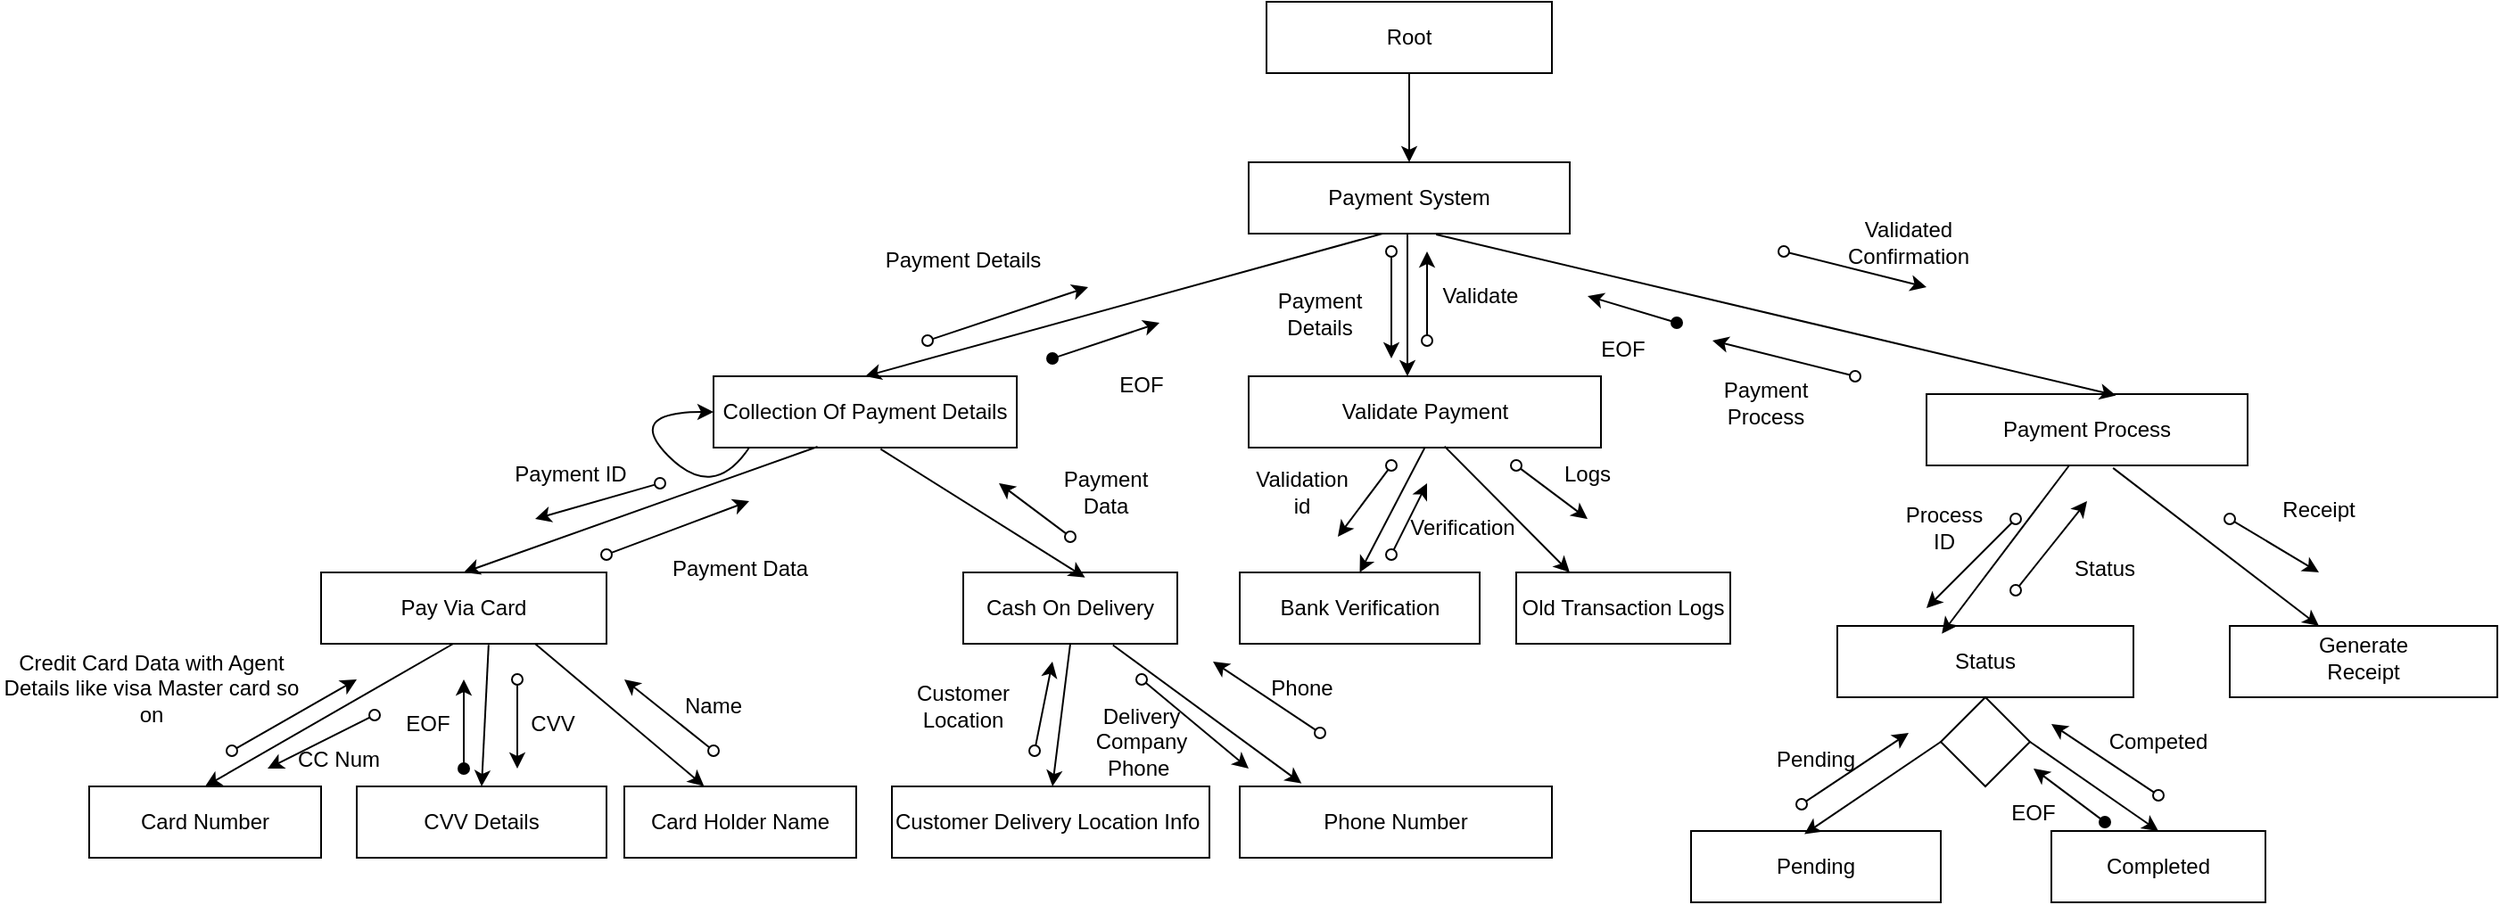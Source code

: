 <mxfile version="26.0.2">
  <diagram name="Page-1" id="s6cHi1xrj8oQsh285YDH">
    <mxGraphModel dx="2219" dy="753" grid="1" gridSize="10" guides="1" tooltips="1" connect="1" arrows="1" fold="1" page="1" pageScale="1" pageWidth="827" pageHeight="1169" math="0" shadow="0">
      <root>
        <mxCell id="0" />
        <mxCell id="1" parent="0" />
        <mxCell id="kylDAHYtEkXIf0N8Nk04-5" style="edgeStyle=orthogonalEdgeStyle;rounded=0;orthogonalLoop=1;jettySize=auto;html=1;entryX=0.5;entryY=0;entryDx=0;entryDy=0;" edge="1" parent="1" source="kylDAHYtEkXIf0N8Nk04-1" target="kylDAHYtEkXIf0N8Nk04-3">
          <mxGeometry relative="1" as="geometry" />
        </mxCell>
        <mxCell id="kylDAHYtEkXIf0N8Nk04-1" value="Root" style="rounded=0;whiteSpace=wrap;html=1;" vertex="1" parent="1">
          <mxGeometry x="330" y="80" width="160" height="40" as="geometry" />
        </mxCell>
        <mxCell id="kylDAHYtEkXIf0N8Nk04-2" value="" style="rounded=0;whiteSpace=wrap;html=1;" vertex="1" parent="1">
          <mxGeometry x="310" y="210" width="170" as="geometry" />
        </mxCell>
        <mxCell id="kylDAHYtEkXIf0N8Nk04-9" style="edgeStyle=orthogonalEdgeStyle;rounded=0;orthogonalLoop=1;jettySize=auto;html=1;" edge="1" parent="1" source="kylDAHYtEkXIf0N8Nk04-3" target="kylDAHYtEkXIf0N8Nk04-8">
          <mxGeometry relative="1" as="geometry">
            <Array as="points">
              <mxPoint x="409" y="230" />
              <mxPoint x="409" y="230" />
            </Array>
          </mxGeometry>
        </mxCell>
        <mxCell id="kylDAHYtEkXIf0N8Nk04-3" value="Payment System" style="rounded=0;whiteSpace=wrap;html=1;" vertex="1" parent="1">
          <mxGeometry x="320" y="170" width="180" height="40" as="geometry" />
        </mxCell>
        <mxCell id="kylDAHYtEkXIf0N8Nk04-4" value="Collection Of Payment Details" style="rounded=0;whiteSpace=wrap;html=1;" vertex="1" parent="1">
          <mxGeometry x="20" y="290" width="170" height="40" as="geometry" />
        </mxCell>
        <mxCell id="kylDAHYtEkXIf0N8Nk04-7" value="" style="endArrow=classic;html=1;rounded=0;entryX=0.5;entryY=0;entryDx=0;entryDy=0;" edge="1" parent="1" source="kylDAHYtEkXIf0N8Nk04-2" target="kylDAHYtEkXIf0N8Nk04-4">
          <mxGeometry width="50" height="50" relative="1" as="geometry">
            <mxPoint x="390" y="320" as="sourcePoint" />
            <mxPoint x="240" y="280" as="targetPoint" />
          </mxGeometry>
        </mxCell>
        <mxCell id="kylDAHYtEkXIf0N8Nk04-8" value="Validate Payment" style="rounded=0;whiteSpace=wrap;html=1;" vertex="1" parent="1">
          <mxGeometry x="320" y="290" width="197.5" height="40" as="geometry" />
        </mxCell>
        <mxCell id="kylDAHYtEkXIf0N8Nk04-10" value="Payment Process" style="rounded=0;whiteSpace=wrap;html=1;" vertex="1" parent="1">
          <mxGeometry x="700" y="300" width="180" height="40" as="geometry" />
        </mxCell>
        <mxCell id="kylDAHYtEkXIf0N8Nk04-11" value="" style="endArrow=classic;html=1;rounded=0;exitX=0.584;exitY=1.012;exitDx=0;exitDy=0;exitPerimeter=0;entryX=0.59;entryY=0.019;entryDx=0;entryDy=0;entryPerimeter=0;" edge="1" parent="1" source="kylDAHYtEkXIf0N8Nk04-3" target="kylDAHYtEkXIf0N8Nk04-10">
          <mxGeometry width="50" height="50" relative="1" as="geometry">
            <mxPoint x="370" y="410" as="sourcePoint" />
            <mxPoint x="590" y="280" as="targetPoint" />
          </mxGeometry>
        </mxCell>
        <mxCell id="kylDAHYtEkXIf0N8Nk04-12" value="Pay Via Card" style="rounded=0;whiteSpace=wrap;html=1;" vertex="1" parent="1">
          <mxGeometry x="-200" y="400" width="160" height="40" as="geometry" />
        </mxCell>
        <mxCell id="kylDAHYtEkXIf0N8Nk04-14" value="" style="endArrow=classic;html=1;rounded=0;exitX=0.343;exitY=0.988;exitDx=0;exitDy=0;exitPerimeter=0;entryX=0.5;entryY=0;entryDx=0;entryDy=0;" edge="1" parent="1" source="kylDAHYtEkXIf0N8Nk04-4" target="kylDAHYtEkXIf0N8Nk04-12">
          <mxGeometry width="50" height="50" relative="1" as="geometry">
            <mxPoint x="200" y="470" as="sourcePoint" />
            <mxPoint x="250" y="420" as="targetPoint" />
          </mxGeometry>
        </mxCell>
        <mxCell id="kylDAHYtEkXIf0N8Nk04-15" value="Cash On Delivery" style="rounded=0;whiteSpace=wrap;html=1;" vertex="1" parent="1">
          <mxGeometry x="160" y="400" width="120" height="40" as="geometry" />
        </mxCell>
        <mxCell id="kylDAHYtEkXIf0N8Nk04-16" value="" style="endArrow=classic;html=1;rounded=0;exitX=0.551;exitY=1.021;exitDx=0;exitDy=0;exitPerimeter=0;entryX=0.569;entryY=0.071;entryDx=0;entryDy=0;entryPerimeter=0;" edge="1" parent="1" source="kylDAHYtEkXIf0N8Nk04-4" target="kylDAHYtEkXIf0N8Nk04-15">
          <mxGeometry width="50" height="50" relative="1" as="geometry">
            <mxPoint x="10" y="550" as="sourcePoint" />
            <mxPoint x="60" y="500" as="targetPoint" />
          </mxGeometry>
        </mxCell>
        <mxCell id="kylDAHYtEkXIf0N8Nk04-17" value="Card Number" style="rounded=0;whiteSpace=wrap;html=1;" vertex="1" parent="1">
          <mxGeometry x="-330" y="520" width="130" height="40" as="geometry" />
        </mxCell>
        <mxCell id="kylDAHYtEkXIf0N8Nk04-18" value="" style="endArrow=classic;html=1;rounded=0;exitX=0.463;exitY=1;exitDx=0;exitDy=0;exitPerimeter=0;entryX=0.5;entryY=0;entryDx=0;entryDy=0;" edge="1" parent="1" source="kylDAHYtEkXIf0N8Nk04-12" target="kylDAHYtEkXIf0N8Nk04-17">
          <mxGeometry width="50" height="50" relative="1" as="geometry">
            <mxPoint x="140" y="580" as="sourcePoint" />
            <mxPoint x="190" y="530" as="targetPoint" />
          </mxGeometry>
        </mxCell>
        <mxCell id="kylDAHYtEkXIf0N8Nk04-19" value="CVV Details" style="rounded=0;whiteSpace=wrap;html=1;" vertex="1" parent="1">
          <mxGeometry x="-180" y="520" width="140" height="40" as="geometry" />
        </mxCell>
        <mxCell id="kylDAHYtEkXIf0N8Nk04-20" value="" style="endArrow=classic;html=1;rounded=0;exitX=0.587;exitY=1.016;exitDx=0;exitDy=0;exitPerimeter=0;entryX=0.5;entryY=0;entryDx=0;entryDy=0;" edge="1" parent="1" source="kylDAHYtEkXIf0N8Nk04-12" target="kylDAHYtEkXIf0N8Nk04-19">
          <mxGeometry width="50" height="50" relative="1" as="geometry">
            <mxPoint x="180" y="570" as="sourcePoint" />
            <mxPoint x="230" y="520" as="targetPoint" />
          </mxGeometry>
        </mxCell>
        <mxCell id="kylDAHYtEkXIf0N8Nk04-21" value="Card Holder Name" style="rounded=0;whiteSpace=wrap;html=1;" vertex="1" parent="1">
          <mxGeometry x="-30" y="520" width="130" height="40" as="geometry" />
        </mxCell>
        <mxCell id="kylDAHYtEkXIf0N8Nk04-22" value="" style="endArrow=classic;html=1;rounded=0;entryX=0.344;entryY=-0.004;entryDx=0;entryDy=0;entryPerimeter=0;exitX=0.75;exitY=1;exitDx=0;exitDy=0;" edge="1" parent="1" source="kylDAHYtEkXIf0N8Nk04-12" target="kylDAHYtEkXIf0N8Nk04-21">
          <mxGeometry width="50" height="50" relative="1" as="geometry">
            <mxPoint x="20" y="440" as="sourcePoint" />
            <mxPoint x="130" y="580" as="targetPoint" />
          </mxGeometry>
        </mxCell>
        <mxCell id="kylDAHYtEkXIf0N8Nk04-24" value="Customer Delivery Location Info&amp;nbsp;" style="rounded=0;whiteSpace=wrap;html=1;" vertex="1" parent="1">
          <mxGeometry x="120" y="520" width="178" height="40" as="geometry" />
        </mxCell>
        <mxCell id="kylDAHYtEkXIf0N8Nk04-25" value="" style="endArrow=classic;html=1;rounded=0;exitX=0.5;exitY=1;exitDx=0;exitDy=0;" edge="1" parent="1" source="kylDAHYtEkXIf0N8Nk04-15">
          <mxGeometry width="50" height="50" relative="1" as="geometry">
            <mxPoint x="270" y="440" as="sourcePoint" />
            <mxPoint x="210" y="520" as="targetPoint" />
          </mxGeometry>
        </mxCell>
        <mxCell id="kylDAHYtEkXIf0N8Nk04-26" value="Phone Number" style="rounded=0;whiteSpace=wrap;html=1;" vertex="1" parent="1">
          <mxGeometry x="315" y="520" width="175" height="40" as="geometry" />
        </mxCell>
        <mxCell id="kylDAHYtEkXIf0N8Nk04-27" value="" style="endArrow=classic;html=1;rounded=0;exitX=0.699;exitY=1.018;exitDx=0;exitDy=0;exitPerimeter=0;entryX=0.198;entryY=-0.042;entryDx=0;entryDy=0;entryPerimeter=0;" edge="1" parent="1" source="kylDAHYtEkXIf0N8Nk04-15" target="kylDAHYtEkXIf0N8Nk04-26">
          <mxGeometry width="50" height="50" relative="1" as="geometry">
            <mxPoint x="200" y="690" as="sourcePoint" />
            <mxPoint x="250" y="640" as="targetPoint" />
          </mxGeometry>
        </mxCell>
        <mxCell id="kylDAHYtEkXIf0N8Nk04-28" value="Bank Verification" style="rounded=0;whiteSpace=wrap;html=1;" vertex="1" parent="1">
          <mxGeometry x="315" y="400" width="134.5" height="40" as="geometry" />
        </mxCell>
        <mxCell id="kylDAHYtEkXIf0N8Nk04-30" value="" style="endArrow=classic;html=1;rounded=0;exitX=0.5;exitY=1;exitDx=0;exitDy=0;entryX=0.5;entryY=0;entryDx=0;entryDy=0;" edge="1" parent="1" source="kylDAHYtEkXIf0N8Nk04-8" target="kylDAHYtEkXIf0N8Nk04-28">
          <mxGeometry width="50" height="50" relative="1" as="geometry">
            <mxPoint x="600" y="520" as="sourcePoint" />
            <mxPoint x="650" y="470" as="targetPoint" />
          </mxGeometry>
        </mxCell>
        <mxCell id="kylDAHYtEkXIf0N8Nk04-31" value="Old Transaction Logs" style="rounded=0;whiteSpace=wrap;html=1;" vertex="1" parent="1">
          <mxGeometry x="470" y="400" width="120" height="40" as="geometry" />
        </mxCell>
        <mxCell id="kylDAHYtEkXIf0N8Nk04-32" value="" style="endArrow=classic;html=1;rounded=0;exitX=0.556;exitY=0.983;exitDx=0;exitDy=0;exitPerimeter=0;entryX=0.25;entryY=0;entryDx=0;entryDy=0;" edge="1" parent="1" source="kylDAHYtEkXIf0N8Nk04-8" target="kylDAHYtEkXIf0N8Nk04-31">
          <mxGeometry width="50" height="50" relative="1" as="geometry">
            <mxPoint x="530" y="540" as="sourcePoint" />
            <mxPoint x="580" y="490" as="targetPoint" />
          </mxGeometry>
        </mxCell>
        <mxCell id="kylDAHYtEkXIf0N8Nk04-33" value="" style="endArrow=classic;html=1;rounded=0;startArrow=oval;startFill=0;" edge="1" parent="1">
          <mxGeometry width="50" height="50" relative="1" as="geometry">
            <mxPoint x="-10" y="350" as="sourcePoint" />
            <mxPoint x="-80" y="370" as="targetPoint" />
          </mxGeometry>
        </mxCell>
        <mxCell id="kylDAHYtEkXIf0N8Nk04-34" value="Payment ID" style="text;html=1;align=center;verticalAlign=middle;whiteSpace=wrap;rounded=0;" vertex="1" parent="1">
          <mxGeometry x="-100" y="330" width="80" height="30" as="geometry" />
        </mxCell>
        <mxCell id="kylDAHYtEkXIf0N8Nk04-35" value="" style="endArrow=classic;html=1;rounded=0;startArrow=oval;startFill=0;" edge="1" parent="1">
          <mxGeometry width="50" height="50" relative="1" as="geometry">
            <mxPoint x="-40" y="390" as="sourcePoint" />
            <mxPoint x="40" y="360" as="targetPoint" />
          </mxGeometry>
        </mxCell>
        <mxCell id="kylDAHYtEkXIf0N8Nk04-36" value="Payment Data" style="text;html=1;align=center;verticalAlign=middle;whiteSpace=wrap;rounded=0;" vertex="1" parent="1">
          <mxGeometry x="-15" y="380" width="100" height="35" as="geometry" />
        </mxCell>
        <mxCell id="kylDAHYtEkXIf0N8Nk04-37" value="" style="endArrow=classic;html=1;rounded=0;startArrow=oval;startFill=0;" edge="1" parent="1">
          <mxGeometry width="50" height="50" relative="1" as="geometry">
            <mxPoint x="-170" y="480" as="sourcePoint" />
            <mxPoint x="-230" y="510" as="targetPoint" />
          </mxGeometry>
        </mxCell>
        <mxCell id="kylDAHYtEkXIf0N8Nk04-38" value="CC Num" style="text;html=1;align=center;verticalAlign=middle;whiteSpace=wrap;rounded=0;" vertex="1" parent="1">
          <mxGeometry x="-220" y="490" width="60" height="30" as="geometry" />
        </mxCell>
        <mxCell id="kylDAHYtEkXIf0N8Nk04-40" value="" style="endArrow=classic;html=1;rounded=0;startArrow=oval;startFill=0;" edge="1" parent="1">
          <mxGeometry width="50" height="50" relative="1" as="geometry">
            <mxPoint x="-250" y="500" as="sourcePoint" />
            <mxPoint x="-180" y="460" as="targetPoint" />
          </mxGeometry>
        </mxCell>
        <mxCell id="kylDAHYtEkXIf0N8Nk04-41" value="Credit Card Data with Agent Details like visa Master card so on" style="text;html=1;align=center;verticalAlign=middle;whiteSpace=wrap;rounded=0;" vertex="1" parent="1">
          <mxGeometry x="-380" y="450" width="170" height="30" as="geometry" />
        </mxCell>
        <mxCell id="kylDAHYtEkXIf0N8Nk04-42" value="" style="endArrow=classic;html=1;rounded=0;startArrow=oval;startFill=0;" edge="1" parent="1">
          <mxGeometry width="50" height="50" relative="1" as="geometry">
            <mxPoint x="-90" y="460" as="sourcePoint" />
            <mxPoint x="-90" y="510" as="targetPoint" />
          </mxGeometry>
        </mxCell>
        <mxCell id="kylDAHYtEkXIf0N8Nk04-45" value="CVV" style="text;html=1;align=center;verticalAlign=middle;whiteSpace=wrap;rounded=0;" vertex="1" parent="1">
          <mxGeometry x="-100" y="470" width="60" height="30" as="geometry" />
        </mxCell>
        <mxCell id="kylDAHYtEkXIf0N8Nk04-46" value="" style="endArrow=classic;html=1;rounded=0;startArrow=oval;startFill=0;" edge="1" parent="1">
          <mxGeometry width="50" height="50" relative="1" as="geometry">
            <mxPoint x="20" y="500" as="sourcePoint" />
            <mxPoint x="-30" y="460" as="targetPoint" />
          </mxGeometry>
        </mxCell>
        <mxCell id="kylDAHYtEkXIf0N8Nk04-47" value="Name" style="text;html=1;align=center;verticalAlign=middle;whiteSpace=wrap;rounded=0;" vertex="1" parent="1">
          <mxGeometry x="-10" y="460" width="60" height="30" as="geometry" />
        </mxCell>
        <mxCell id="kylDAHYtEkXIf0N8Nk04-48" value="" style="endArrow=classic;html=1;rounded=0;startArrow=oval;startFill=1;" edge="1" parent="1">
          <mxGeometry width="50" height="50" relative="1" as="geometry">
            <mxPoint x="-120" y="510" as="sourcePoint" />
            <mxPoint x="-120" y="460" as="targetPoint" />
          </mxGeometry>
        </mxCell>
        <mxCell id="kylDAHYtEkXIf0N8Nk04-49" value="EOF" style="text;html=1;align=center;verticalAlign=middle;whiteSpace=wrap;rounded=0;" vertex="1" parent="1">
          <mxGeometry x="-170" y="470" width="60" height="30" as="geometry" />
        </mxCell>
        <mxCell id="kylDAHYtEkXIf0N8Nk04-50" value="Payment Details" style="text;html=1;align=center;verticalAlign=middle;whiteSpace=wrap;rounded=0;" vertex="1" parent="1">
          <mxGeometry x="100" y="210" width="120" height="30" as="geometry" />
        </mxCell>
        <mxCell id="kylDAHYtEkXIf0N8Nk04-51" value="" style="endArrow=classic;html=1;rounded=0;startArrow=oval;startFill=0;" edge="1" parent="1">
          <mxGeometry width="50" height="50" relative="1" as="geometry">
            <mxPoint x="140" y="270" as="sourcePoint" />
            <mxPoint x="230" y="240" as="targetPoint" />
          </mxGeometry>
        </mxCell>
        <mxCell id="kylDAHYtEkXIf0N8Nk04-53" value="" style="endArrow=classic;html=1;rounded=0;startArrow=oval;startFill=1;" edge="1" parent="1">
          <mxGeometry width="50" height="50" relative="1" as="geometry">
            <mxPoint x="210" y="280" as="sourcePoint" />
            <mxPoint x="270" y="260" as="targetPoint" />
          </mxGeometry>
        </mxCell>
        <mxCell id="kylDAHYtEkXIf0N8Nk04-54" value="EOF" style="text;html=1;align=center;verticalAlign=middle;whiteSpace=wrap;rounded=0;" vertex="1" parent="1">
          <mxGeometry x="230" y="280" width="60" height="30" as="geometry" />
        </mxCell>
        <mxCell id="kylDAHYtEkXIf0N8Nk04-55" value="" style="endArrow=classic;html=1;rounded=0;startArrow=oval;startFill=0;" edge="1" parent="1">
          <mxGeometry width="50" height="50" relative="1" as="geometry">
            <mxPoint x="200" y="500" as="sourcePoint" />
            <mxPoint x="210" y="450" as="targetPoint" />
          </mxGeometry>
        </mxCell>
        <mxCell id="kylDAHYtEkXIf0N8Nk04-56" value="Customer Location" style="text;html=1;align=center;verticalAlign=middle;whiteSpace=wrap;rounded=0;" vertex="1" parent="1">
          <mxGeometry x="130" y="460" width="60" height="30" as="geometry" />
        </mxCell>
        <mxCell id="kylDAHYtEkXIf0N8Nk04-58" value="" style="endArrow=classic;html=1;rounded=0;startArrow=oval;startFill=0;" edge="1" parent="1">
          <mxGeometry width="50" height="50" relative="1" as="geometry">
            <mxPoint x="360" y="490" as="sourcePoint" />
            <mxPoint x="300" y="450" as="targetPoint" />
          </mxGeometry>
        </mxCell>
        <mxCell id="kylDAHYtEkXIf0N8Nk04-59" value="Phone" style="text;html=1;align=center;verticalAlign=middle;whiteSpace=wrap;rounded=0;" vertex="1" parent="1">
          <mxGeometry x="320" y="450" width="60" height="30" as="geometry" />
        </mxCell>
        <mxCell id="kylDAHYtEkXIf0N8Nk04-60" value="" style="endArrow=classic;html=1;rounded=0;startArrow=oval;startFill=0;" edge="1" parent="1">
          <mxGeometry width="50" height="50" relative="1" as="geometry">
            <mxPoint x="260" y="460" as="sourcePoint" />
            <mxPoint x="320" y="510" as="targetPoint" />
          </mxGeometry>
        </mxCell>
        <mxCell id="kylDAHYtEkXIf0N8Nk04-61" value="Delivery Company Phone&amp;nbsp;" style="text;html=1;align=center;verticalAlign=middle;whiteSpace=wrap;rounded=0;" vertex="1" parent="1">
          <mxGeometry x="230" y="480" width="60" height="30" as="geometry" />
        </mxCell>
        <mxCell id="kylDAHYtEkXIf0N8Nk04-62" value="" style="endArrow=classic;html=1;rounded=0;startArrow=oval;startFill=0;" edge="1" parent="1">
          <mxGeometry width="50" height="50" relative="1" as="geometry">
            <mxPoint x="220" y="380" as="sourcePoint" />
            <mxPoint x="180" y="350" as="targetPoint" />
          </mxGeometry>
        </mxCell>
        <mxCell id="kylDAHYtEkXIf0N8Nk04-63" value="Payment Data" style="text;html=1;align=center;verticalAlign=middle;whiteSpace=wrap;rounded=0;" vertex="1" parent="1">
          <mxGeometry x="210" y="340" width="60" height="30" as="geometry" />
        </mxCell>
        <mxCell id="kylDAHYtEkXIf0N8Nk04-64" value="" style="endArrow=classic;html=1;rounded=0;startArrow=oval;startFill=0;" edge="1" parent="1">
          <mxGeometry width="50" height="50" relative="1" as="geometry">
            <mxPoint x="400" y="220" as="sourcePoint" />
            <mxPoint x="400" y="280" as="targetPoint" />
          </mxGeometry>
        </mxCell>
        <mxCell id="kylDAHYtEkXIf0N8Nk04-65" value="Payment Details" style="text;html=1;align=center;verticalAlign=middle;whiteSpace=wrap;rounded=0;" vertex="1" parent="1">
          <mxGeometry x="330" y="240" width="60" height="30" as="geometry" />
        </mxCell>
        <mxCell id="kylDAHYtEkXIf0N8Nk04-66" value="" style="endArrow=classic;html=1;rounded=0;startArrow=oval;startFill=0;" edge="1" parent="1">
          <mxGeometry width="50" height="50" relative="1" as="geometry">
            <mxPoint x="400" y="340" as="sourcePoint" />
            <mxPoint x="370" y="380" as="targetPoint" />
          </mxGeometry>
        </mxCell>
        <mxCell id="kylDAHYtEkXIf0N8Nk04-67" value="Validation id" style="text;html=1;align=center;verticalAlign=middle;whiteSpace=wrap;rounded=0;" vertex="1" parent="1">
          <mxGeometry x="320" y="340" width="60" height="30" as="geometry" />
        </mxCell>
        <mxCell id="kylDAHYtEkXIf0N8Nk04-68" value="" style="endArrow=classic;html=1;rounded=0;startArrow=oval;startFill=0;" edge="1" parent="1">
          <mxGeometry width="50" height="50" relative="1" as="geometry">
            <mxPoint x="400" y="390" as="sourcePoint" />
            <mxPoint x="420" y="350" as="targetPoint" />
          </mxGeometry>
        </mxCell>
        <mxCell id="kylDAHYtEkXIf0N8Nk04-70" value="Verification" style="text;html=1;align=center;verticalAlign=middle;whiteSpace=wrap;rounded=0;" vertex="1" parent="1">
          <mxGeometry x="410" y="360" width="60" height="30" as="geometry" />
        </mxCell>
        <mxCell id="kylDAHYtEkXIf0N8Nk04-71" value="" style="endArrow=classic;html=1;rounded=0;startArrow=oval;startFill=0;" edge="1" parent="1">
          <mxGeometry width="50" height="50" relative="1" as="geometry">
            <mxPoint x="470" y="340" as="sourcePoint" />
            <mxPoint x="510" y="370" as="targetPoint" />
          </mxGeometry>
        </mxCell>
        <mxCell id="kylDAHYtEkXIf0N8Nk04-72" value="Logs" style="text;html=1;align=center;verticalAlign=middle;whiteSpace=wrap;rounded=0;" vertex="1" parent="1">
          <mxGeometry x="480" y="330" width="60" height="30" as="geometry" />
        </mxCell>
        <mxCell id="kylDAHYtEkXIf0N8Nk04-73" value="" style="endArrow=classic;html=1;rounded=0;startArrow=oval;startFill=0;" edge="1" parent="1">
          <mxGeometry width="50" height="50" relative="1" as="geometry">
            <mxPoint x="420" y="270" as="sourcePoint" />
            <mxPoint x="420" y="220" as="targetPoint" />
          </mxGeometry>
        </mxCell>
        <mxCell id="kylDAHYtEkXIf0N8Nk04-74" value="Validate" style="text;html=1;align=center;verticalAlign=middle;whiteSpace=wrap;rounded=0;" vertex="1" parent="1">
          <mxGeometry x="420" y="230" width="60" height="30" as="geometry" />
        </mxCell>
        <mxCell id="kylDAHYtEkXIf0N8Nk04-75" value="Status" style="rounded=0;whiteSpace=wrap;html=1;" vertex="1" parent="1">
          <mxGeometry x="650" y="430" width="166" height="40" as="geometry" />
        </mxCell>
        <mxCell id="kylDAHYtEkXIf0N8Nk04-76" value="" style="endArrow=classic;html=1;rounded=0;startArrow=oval;startFill=0;" edge="1" parent="1">
          <mxGeometry width="50" height="50" relative="1" as="geometry">
            <mxPoint x="620" y="220" as="sourcePoint" />
            <mxPoint x="700" y="240" as="targetPoint" />
          </mxGeometry>
        </mxCell>
        <mxCell id="kylDAHYtEkXIf0N8Nk04-78" value="Validated Confirmation" style="text;html=1;align=center;verticalAlign=middle;whiteSpace=wrap;rounded=0;" vertex="1" parent="1">
          <mxGeometry x="660" y="200" width="60" height="30" as="geometry" />
        </mxCell>
        <mxCell id="kylDAHYtEkXIf0N8Nk04-80" value="" style="endArrow=classic;html=1;rounded=0;entryX=0.353;entryY=0.108;entryDx=0;entryDy=0;entryPerimeter=0;" edge="1" parent="1" target="kylDAHYtEkXIf0N8Nk04-75">
          <mxGeometry width="50" height="50" relative="1" as="geometry">
            <mxPoint x="780" y="340" as="sourcePoint" />
            <mxPoint x="750" y="500" as="targetPoint" />
          </mxGeometry>
        </mxCell>
        <mxCell id="kylDAHYtEkXIf0N8Nk04-81" value="Pending" style="rounded=0;whiteSpace=wrap;html=1;" vertex="1" parent="1">
          <mxGeometry x="568" y="545" width="140" height="40" as="geometry" />
        </mxCell>
        <mxCell id="kylDAHYtEkXIf0N8Nk04-82" value="Completed" style="rounded=0;whiteSpace=wrap;html=1;" vertex="1" parent="1">
          <mxGeometry x="770" y="545" width="120" height="40" as="geometry" />
        </mxCell>
        <mxCell id="kylDAHYtEkXIf0N8Nk04-83" value="" style="rhombus;whiteSpace=wrap;html=1;" vertex="1" parent="1">
          <mxGeometry x="708" y="470" width="50" height="50" as="geometry" />
        </mxCell>
        <mxCell id="kylDAHYtEkXIf0N8Nk04-84" value="" style="endArrow=classic;html=1;rounded=0;exitX=0;exitY=0.5;exitDx=0;exitDy=0;entryX=0.454;entryY=0.043;entryDx=0;entryDy=0;entryPerimeter=0;" edge="1" parent="1" source="kylDAHYtEkXIf0N8Nk04-83" target="kylDAHYtEkXIf0N8Nk04-81">
          <mxGeometry width="50" height="50" relative="1" as="geometry">
            <mxPoint x="750" y="590" as="sourcePoint" />
            <mxPoint x="800" y="540" as="targetPoint" />
          </mxGeometry>
        </mxCell>
        <mxCell id="kylDAHYtEkXIf0N8Nk04-85" value="" style="endArrow=classic;html=1;rounded=0;exitX=1;exitY=0.5;exitDx=0;exitDy=0;entryX=0.5;entryY=0;entryDx=0;entryDy=0;" edge="1" parent="1" source="kylDAHYtEkXIf0N8Nk04-83" target="kylDAHYtEkXIf0N8Nk04-82">
          <mxGeometry width="50" height="50" relative="1" as="geometry">
            <mxPoint x="580" y="610" as="sourcePoint" />
            <mxPoint x="630" y="560" as="targetPoint" />
          </mxGeometry>
        </mxCell>
        <mxCell id="kylDAHYtEkXIf0N8Nk04-88" value="" style="curved=1;endArrow=classic;html=1;rounded=0;exitX=0;exitY=1;exitDx=0;exitDy=0;" edge="1" parent="1">
          <mxGeometry width="50" height="50" relative="1" as="geometry">
            <mxPoint x="40" y="330" as="sourcePoint" />
            <mxPoint x="20" y="310" as="targetPoint" />
            <Array as="points">
              <mxPoint x="20" y="360" />
              <mxPoint x="-30" y="310" />
            </Array>
          </mxGeometry>
        </mxCell>
        <mxCell id="kylDAHYtEkXIf0N8Nk04-89" value="Process ID" style="text;html=1;align=center;verticalAlign=middle;whiteSpace=wrap;rounded=0;" vertex="1" parent="1">
          <mxGeometry x="680" y="360" width="60" height="30" as="geometry" />
        </mxCell>
        <mxCell id="kylDAHYtEkXIf0N8Nk04-90" value="" style="endArrow=classic;html=1;rounded=0;startArrow=oval;startFill=0;" edge="1" parent="1">
          <mxGeometry width="50" height="50" relative="1" as="geometry">
            <mxPoint x="750" y="370" as="sourcePoint" />
            <mxPoint x="700" y="420" as="targetPoint" />
          </mxGeometry>
        </mxCell>
        <mxCell id="kylDAHYtEkXIf0N8Nk04-91" value="" style="endArrow=classic;html=1;rounded=0;startArrow=oval;startFill=0;" edge="1" parent="1">
          <mxGeometry width="50" height="50" relative="1" as="geometry">
            <mxPoint x="630" y="530" as="sourcePoint" />
            <mxPoint x="690" y="490" as="targetPoint" />
          </mxGeometry>
        </mxCell>
        <mxCell id="kylDAHYtEkXIf0N8Nk04-92" value="Pending" style="text;html=1;align=center;verticalAlign=middle;whiteSpace=wrap;rounded=0;" vertex="1" parent="1">
          <mxGeometry x="608" y="490" width="60" height="30" as="geometry" />
        </mxCell>
        <mxCell id="kylDAHYtEkXIf0N8Nk04-93" value="" style="endArrow=classic;html=1;rounded=0;startArrow=oval;startFill=0;" edge="1" parent="1">
          <mxGeometry width="50" height="50" relative="1" as="geometry">
            <mxPoint x="830" y="525" as="sourcePoint" />
            <mxPoint x="770" y="485" as="targetPoint" />
          </mxGeometry>
        </mxCell>
        <mxCell id="kylDAHYtEkXIf0N8Nk04-94" value="Competed" style="text;html=1;align=center;verticalAlign=middle;whiteSpace=wrap;rounded=0;" vertex="1" parent="1">
          <mxGeometry x="800" y="480" width="60" height="30" as="geometry" />
        </mxCell>
        <mxCell id="kylDAHYtEkXIf0N8Nk04-96" value="" style="endArrow=classic;html=1;rounded=0;startArrow=oval;startFill=1;" edge="1" parent="1">
          <mxGeometry width="50" height="50" relative="1" as="geometry">
            <mxPoint x="800" y="540" as="sourcePoint" />
            <mxPoint x="760" y="510" as="targetPoint" />
          </mxGeometry>
        </mxCell>
        <mxCell id="kylDAHYtEkXIf0N8Nk04-97" value="EOF" style="text;html=1;align=center;verticalAlign=middle;whiteSpace=wrap;rounded=0;" vertex="1" parent="1">
          <mxGeometry x="730" y="520" width="60" height="30" as="geometry" />
        </mxCell>
        <mxCell id="kylDAHYtEkXIf0N8Nk04-98" value="" style="endArrow=classic;html=1;rounded=0;startArrow=oval;startFill=0;" edge="1" parent="1">
          <mxGeometry width="50" height="50" relative="1" as="geometry">
            <mxPoint x="660" y="290" as="sourcePoint" />
            <mxPoint x="580" y="270" as="targetPoint" />
          </mxGeometry>
        </mxCell>
        <mxCell id="kylDAHYtEkXIf0N8Nk04-101" value="Payment Process" style="text;html=1;align=center;verticalAlign=middle;whiteSpace=wrap;rounded=0;" vertex="1" parent="1">
          <mxGeometry x="580" y="290" width="60" height="30" as="geometry" />
        </mxCell>
        <mxCell id="kylDAHYtEkXIf0N8Nk04-102" value="" style="endArrow=classic;html=1;rounded=0;startArrow=oval;startFill=1;" edge="1" parent="1">
          <mxGeometry width="50" height="50" relative="1" as="geometry">
            <mxPoint x="560" y="260" as="sourcePoint" />
            <mxPoint x="510" y="245" as="targetPoint" />
          </mxGeometry>
        </mxCell>
        <mxCell id="kylDAHYtEkXIf0N8Nk04-103" value="EOF" style="text;html=1;align=center;verticalAlign=middle;whiteSpace=wrap;rounded=0;" vertex="1" parent="1">
          <mxGeometry x="500" y="260" width="60" height="30" as="geometry" />
        </mxCell>
        <mxCell id="kylDAHYtEkXIf0N8Nk04-104" value="" style="endArrow=classic;html=1;rounded=0;startArrow=oval;startFill=0;" edge="1" parent="1">
          <mxGeometry width="50" height="50" relative="1" as="geometry">
            <mxPoint x="750" y="410" as="sourcePoint" />
            <mxPoint x="790" y="360" as="targetPoint" />
          </mxGeometry>
        </mxCell>
        <mxCell id="kylDAHYtEkXIf0N8Nk04-105" value="Status" style="text;html=1;align=center;verticalAlign=middle;whiteSpace=wrap;rounded=0;" vertex="1" parent="1">
          <mxGeometry x="770" y="382.5" width="60" height="30" as="geometry" />
        </mxCell>
        <mxCell id="kylDAHYtEkXIf0N8Nk04-106" value="" style="rounded=0;whiteSpace=wrap;html=1;" vertex="1" parent="1">
          <mxGeometry x="870" y="430" width="150" height="40" as="geometry" />
        </mxCell>
        <mxCell id="kylDAHYtEkXIf0N8Nk04-107" value="Generate Receipt" style="text;html=1;align=center;verticalAlign=middle;whiteSpace=wrap;rounded=0;" vertex="1" parent="1">
          <mxGeometry x="915" y="435" width="60" height="25" as="geometry" />
        </mxCell>
        <mxCell id="kylDAHYtEkXIf0N8Nk04-108" value="" style="endArrow=classic;html=1;rounded=0;exitX=0.581;exitY=1.036;exitDx=0;exitDy=0;exitPerimeter=0;" edge="1" parent="1" source="kylDAHYtEkXIf0N8Nk04-10">
          <mxGeometry width="50" height="50" relative="1" as="geometry">
            <mxPoint x="1000" y="580" as="sourcePoint" />
            <mxPoint x="920" y="430" as="targetPoint" />
          </mxGeometry>
        </mxCell>
        <mxCell id="kylDAHYtEkXIf0N8Nk04-109" value="Receipt" style="text;html=1;align=center;verticalAlign=middle;whiteSpace=wrap;rounded=0;" vertex="1" parent="1">
          <mxGeometry x="890" y="350" width="60" height="30" as="geometry" />
        </mxCell>
        <mxCell id="kylDAHYtEkXIf0N8Nk04-110" value="" style="endArrow=classic;html=1;rounded=0;startArrow=oval;startFill=0;" edge="1" parent="1">
          <mxGeometry width="50" height="50" relative="1" as="geometry">
            <mxPoint x="870" y="370" as="sourcePoint" />
            <mxPoint x="920" y="400" as="targetPoint" />
          </mxGeometry>
        </mxCell>
      </root>
    </mxGraphModel>
  </diagram>
</mxfile>

